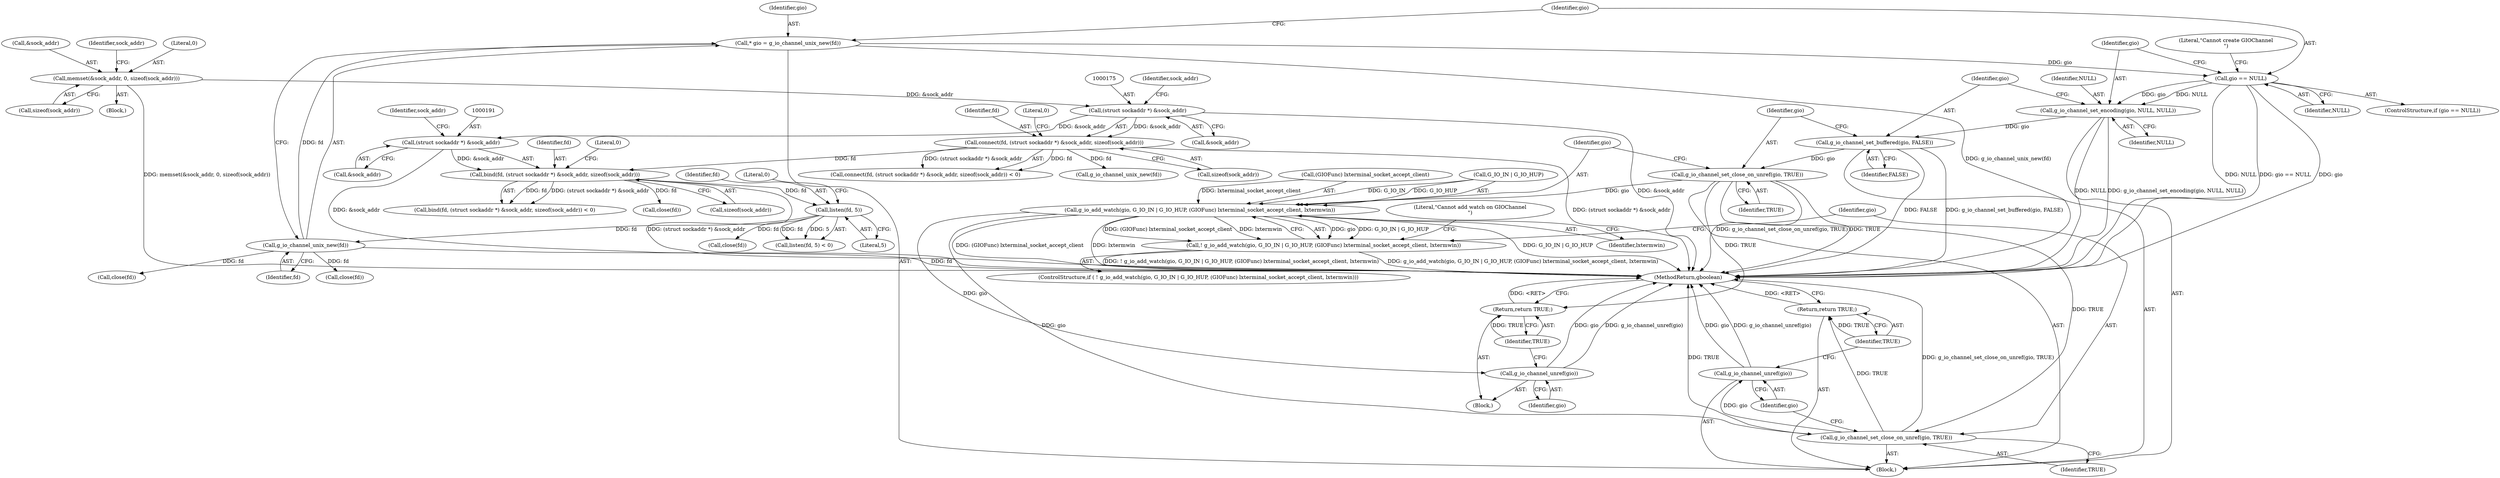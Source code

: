 digraph "0_lxde_f99163c6ff8b2f57c5f37b1ce5d62cf7450d4648@API" {
"1000244" [label="(Call,g_io_channel_set_close_on_unref(gio, TRUE))"];
"1000241" [label="(Call,g_io_channel_set_buffered(gio, FALSE))"];
"1000237" [label="(Call,g_io_channel_set_encoding(gio, NULL, NULL))"];
"1000227" [label="(Call,gio == NULL)"];
"1000222" [label="(Call,* gio = g_io_channel_unix_new(fd))"];
"1000224" [label="(Call,g_io_channel_unix_new(fd))"];
"1000208" [label="(Call,listen(fd, 5))"];
"1000188" [label="(Call,bind(fd, (struct sockaddr *) &sock_addr, sizeof(sock_addr)))"];
"1000172" [label="(Call,connect(fd, (struct sockaddr *) &sock_addr, sizeof(sock_addr)))"];
"1000174" [label="(Call,(struct sockaddr *) &sock_addr)"];
"1000149" [label="(Call,memset(&sock_addr, 0, sizeof(sock_addr)))"];
"1000190" [label="(Call,(struct sockaddr *) &sock_addr)"];
"1000249" [label="(Call,g_io_add_watch(gio, G_IO_IN | G_IO_HUP, (GIOFunc) lxterminal_socket_accept_client, lxtermwin))"];
"1000248" [label="(Call,! g_io_add_watch(gio, G_IO_IN | G_IO_HUP, (GIOFunc) lxterminal_socket_accept_client, lxtermwin))"];
"1000263" [label="(Call,g_io_channel_unref(gio))"];
"1000267" [label="(Call,g_io_channel_set_close_on_unref(gio, TRUE))"];
"1000270" [label="(Call,g_io_channel_unref(gio))"];
"1000272" [label="(Return,return TRUE;)"];
"1000265" [label="(Return,return TRUE;)"];
"1000242" [label="(Identifier,gio)"];
"1000188" [label="(Call,bind(fd, (struct sockaddr *) &sock_addr, sizeof(sock_addr)))"];
"1000250" [label="(Identifier,gio)"];
"1000196" [label="(Literal,0)"];
"1000224" [label="(Call,g_io_channel_unix_new(fd))"];
"1000243" [label="(Identifier,FALSE)"];
"1000247" [label="(ControlStructure,if ( ! g_io_add_watch(gio, G_IO_IN | G_IO_HUP, (GIOFunc) lxterminal_socket_accept_client, lxtermwin)))"];
"1000258" [label="(Block,)"];
"1000246" [label="(Identifier,TRUE)"];
"1000267" [label="(Call,g_io_channel_set_close_on_unref(gio, TRUE))"];
"1000281" [label="(Call,g_io_channel_unix_new(fd))"];
"1000257" [label="(Identifier,lxtermwin)"];
"1000232" [label="(Literal,\"Cannot create GIOChannel\n\")"];
"1000273" [label="(Identifier,TRUE)"];
"1000223" [label="(Identifier,gio)"];
"1000194" [label="(Call,sizeof(sock_addr))"];
"1000270" [label="(Call,g_io_channel_unref(gio))"];
"1000249" [label="(Call,g_io_add_watch(gio, G_IO_IN | G_IO_HUP, (GIOFunc) lxterminal_socket_accept_client, lxtermwin))"];
"1000222" [label="(Call,* gio = g_io_channel_unix_new(fd))"];
"1000180" [label="(Literal,0)"];
"1000157" [label="(Identifier,sock_addr)"];
"1000225" [label="(Identifier,fd)"];
"1000248" [label="(Call,! g_io_add_watch(gio, G_IO_IN | G_IO_HUP, (GIOFunc) lxterminal_socket_accept_client, lxtermwin))"];
"1000171" [label="(Call,connect(fd, (struct sockaddr *) &sock_addr, sizeof(sock_addr)) < 0)"];
"1000210" [label="(Literal,5)"];
"1000189" [label="(Identifier,fd)"];
"1000251" [label="(Call,G_IO_IN | G_IO_HUP)"];
"1000120" [label="(Block,)"];
"1000190" [label="(Call,(struct sockaddr *) &sock_addr)"];
"1000271" [label="(Identifier,gio)"];
"1000264" [label="(Identifier,gio)"];
"1000211" [label="(Literal,0)"];
"1000245" [label="(Identifier,gio)"];
"1000237" [label="(Call,g_io_channel_set_encoding(gio, NULL, NULL))"];
"1000217" [label="(Call,close(fd))"];
"1000229" [label="(Identifier,NULL)"];
"1000240" [label="(Identifier,NULL)"];
"1000178" [label="(Call,sizeof(sock_addr))"];
"1000207" [label="(Call,listen(fd, 5) < 0)"];
"1000153" [label="(Call,sizeof(sock_addr))"];
"1000266" [label="(Identifier,TRUE)"];
"1000187" [label="(Call,bind(fd, (struct sockaddr *) &sock_addr, sizeof(sock_addr)) < 0)"];
"1000265" [label="(Return,return TRUE;)"];
"1000228" [label="(Identifier,gio)"];
"1000202" [label="(Call,close(fd))"];
"1000233" [label="(Call,close(fd))"];
"1000241" [label="(Call,g_io_channel_set_buffered(gio, FALSE))"];
"1000244" [label="(Call,g_io_channel_set_close_on_unref(gio, TRUE))"];
"1000149" [label="(Call,memset(&sock_addr, 0, sizeof(sock_addr)))"];
"1000195" [label="(Identifier,sock_addr)"];
"1000269" [label="(Identifier,TRUE)"];
"1000238" [label="(Identifier,gio)"];
"1000272" [label="(Return,return TRUE;)"];
"1000268" [label="(Identifier,gio)"];
"1000226" [label="(ControlStructure,if (gio == NULL))"];
"1000179" [label="(Identifier,sock_addr)"];
"1000176" [label="(Call,&sock_addr)"];
"1000263" [label="(Call,g_io_channel_unref(gio))"];
"1000192" [label="(Call,&sock_addr)"];
"1000174" [label="(Call,(struct sockaddr *) &sock_addr)"];
"1000261" [label="(Call,close(fd))"];
"1000152" [label="(Literal,0)"];
"1000260" [label="(Literal,\"Cannot add watch on GIOChannel\n\")"];
"1000173" [label="(Identifier,fd)"];
"1000209" [label="(Identifier,fd)"];
"1000339" [label="(MethodReturn,gboolean)"];
"1000150" [label="(Call,&sock_addr)"];
"1000172" [label="(Call,connect(fd, (struct sockaddr *) &sock_addr, sizeof(sock_addr)))"];
"1000208" [label="(Call,listen(fd, 5))"];
"1000239" [label="(Identifier,NULL)"];
"1000181" [label="(Block,)"];
"1000227" [label="(Call,gio == NULL)"];
"1000254" [label="(Call,(GIOFunc) lxterminal_socket_accept_client)"];
"1000244" -> "1000181"  [label="AST: "];
"1000244" -> "1000246"  [label="CFG: "];
"1000245" -> "1000244"  [label="AST: "];
"1000246" -> "1000244"  [label="AST: "];
"1000250" -> "1000244"  [label="CFG: "];
"1000244" -> "1000339"  [label="DDG: g_io_channel_set_close_on_unref(gio, TRUE)"];
"1000244" -> "1000339"  [label="DDG: TRUE"];
"1000241" -> "1000244"  [label="DDG: gio"];
"1000244" -> "1000249"  [label="DDG: gio"];
"1000244" -> "1000265"  [label="DDG: TRUE"];
"1000244" -> "1000267"  [label="DDG: TRUE"];
"1000241" -> "1000181"  [label="AST: "];
"1000241" -> "1000243"  [label="CFG: "];
"1000242" -> "1000241"  [label="AST: "];
"1000243" -> "1000241"  [label="AST: "];
"1000245" -> "1000241"  [label="CFG: "];
"1000241" -> "1000339"  [label="DDG: g_io_channel_set_buffered(gio, FALSE)"];
"1000241" -> "1000339"  [label="DDG: FALSE"];
"1000237" -> "1000241"  [label="DDG: gio"];
"1000237" -> "1000181"  [label="AST: "];
"1000237" -> "1000240"  [label="CFG: "];
"1000238" -> "1000237"  [label="AST: "];
"1000239" -> "1000237"  [label="AST: "];
"1000240" -> "1000237"  [label="AST: "];
"1000242" -> "1000237"  [label="CFG: "];
"1000237" -> "1000339"  [label="DDG: g_io_channel_set_encoding(gio, NULL, NULL)"];
"1000237" -> "1000339"  [label="DDG: NULL"];
"1000227" -> "1000237"  [label="DDG: gio"];
"1000227" -> "1000237"  [label="DDG: NULL"];
"1000227" -> "1000226"  [label="AST: "];
"1000227" -> "1000229"  [label="CFG: "];
"1000228" -> "1000227"  [label="AST: "];
"1000229" -> "1000227"  [label="AST: "];
"1000232" -> "1000227"  [label="CFG: "];
"1000238" -> "1000227"  [label="CFG: "];
"1000227" -> "1000339"  [label="DDG: gio == NULL"];
"1000227" -> "1000339"  [label="DDG: gio"];
"1000227" -> "1000339"  [label="DDG: NULL"];
"1000222" -> "1000227"  [label="DDG: gio"];
"1000222" -> "1000181"  [label="AST: "];
"1000222" -> "1000224"  [label="CFG: "];
"1000223" -> "1000222"  [label="AST: "];
"1000224" -> "1000222"  [label="AST: "];
"1000228" -> "1000222"  [label="CFG: "];
"1000222" -> "1000339"  [label="DDG: g_io_channel_unix_new(fd)"];
"1000224" -> "1000222"  [label="DDG: fd"];
"1000224" -> "1000225"  [label="CFG: "];
"1000225" -> "1000224"  [label="AST: "];
"1000224" -> "1000339"  [label="DDG: fd"];
"1000208" -> "1000224"  [label="DDG: fd"];
"1000224" -> "1000233"  [label="DDG: fd"];
"1000224" -> "1000261"  [label="DDG: fd"];
"1000208" -> "1000207"  [label="AST: "];
"1000208" -> "1000210"  [label="CFG: "];
"1000209" -> "1000208"  [label="AST: "];
"1000210" -> "1000208"  [label="AST: "];
"1000211" -> "1000208"  [label="CFG: "];
"1000208" -> "1000207"  [label="DDG: fd"];
"1000208" -> "1000207"  [label="DDG: 5"];
"1000188" -> "1000208"  [label="DDG: fd"];
"1000208" -> "1000217"  [label="DDG: fd"];
"1000188" -> "1000187"  [label="AST: "];
"1000188" -> "1000194"  [label="CFG: "];
"1000189" -> "1000188"  [label="AST: "];
"1000190" -> "1000188"  [label="AST: "];
"1000194" -> "1000188"  [label="AST: "];
"1000196" -> "1000188"  [label="CFG: "];
"1000188" -> "1000339"  [label="DDG: (struct sockaddr *) &sock_addr"];
"1000188" -> "1000187"  [label="DDG: fd"];
"1000188" -> "1000187"  [label="DDG: (struct sockaddr *) &sock_addr"];
"1000172" -> "1000188"  [label="DDG: fd"];
"1000190" -> "1000188"  [label="DDG: &sock_addr"];
"1000188" -> "1000202"  [label="DDG: fd"];
"1000172" -> "1000171"  [label="AST: "];
"1000172" -> "1000178"  [label="CFG: "];
"1000173" -> "1000172"  [label="AST: "];
"1000174" -> "1000172"  [label="AST: "];
"1000178" -> "1000172"  [label="AST: "];
"1000180" -> "1000172"  [label="CFG: "];
"1000172" -> "1000339"  [label="DDG: (struct sockaddr *) &sock_addr"];
"1000172" -> "1000171"  [label="DDG: fd"];
"1000172" -> "1000171"  [label="DDG: (struct sockaddr *) &sock_addr"];
"1000174" -> "1000172"  [label="DDG: &sock_addr"];
"1000172" -> "1000281"  [label="DDG: fd"];
"1000174" -> "1000176"  [label="CFG: "];
"1000175" -> "1000174"  [label="AST: "];
"1000176" -> "1000174"  [label="AST: "];
"1000179" -> "1000174"  [label="CFG: "];
"1000174" -> "1000339"  [label="DDG: &sock_addr"];
"1000149" -> "1000174"  [label="DDG: &sock_addr"];
"1000174" -> "1000190"  [label="DDG: &sock_addr"];
"1000149" -> "1000120"  [label="AST: "];
"1000149" -> "1000153"  [label="CFG: "];
"1000150" -> "1000149"  [label="AST: "];
"1000152" -> "1000149"  [label="AST: "];
"1000153" -> "1000149"  [label="AST: "];
"1000157" -> "1000149"  [label="CFG: "];
"1000149" -> "1000339"  [label="DDG: memset(&sock_addr, 0, sizeof(sock_addr))"];
"1000190" -> "1000192"  [label="CFG: "];
"1000191" -> "1000190"  [label="AST: "];
"1000192" -> "1000190"  [label="AST: "];
"1000195" -> "1000190"  [label="CFG: "];
"1000190" -> "1000339"  [label="DDG: &sock_addr"];
"1000249" -> "1000248"  [label="AST: "];
"1000249" -> "1000257"  [label="CFG: "];
"1000250" -> "1000249"  [label="AST: "];
"1000251" -> "1000249"  [label="AST: "];
"1000254" -> "1000249"  [label="AST: "];
"1000257" -> "1000249"  [label="AST: "];
"1000248" -> "1000249"  [label="CFG: "];
"1000249" -> "1000339"  [label="DDG: G_IO_IN | G_IO_HUP"];
"1000249" -> "1000339"  [label="DDG: (GIOFunc) lxterminal_socket_accept_client"];
"1000249" -> "1000339"  [label="DDG: lxtermwin"];
"1000249" -> "1000248"  [label="DDG: gio"];
"1000249" -> "1000248"  [label="DDG: G_IO_IN | G_IO_HUP"];
"1000249" -> "1000248"  [label="DDG: (GIOFunc) lxterminal_socket_accept_client"];
"1000249" -> "1000248"  [label="DDG: lxtermwin"];
"1000251" -> "1000249"  [label="DDG: G_IO_IN"];
"1000251" -> "1000249"  [label="DDG: G_IO_HUP"];
"1000254" -> "1000249"  [label="DDG: lxterminal_socket_accept_client"];
"1000249" -> "1000263"  [label="DDG: gio"];
"1000249" -> "1000267"  [label="DDG: gio"];
"1000248" -> "1000247"  [label="AST: "];
"1000260" -> "1000248"  [label="CFG: "];
"1000268" -> "1000248"  [label="CFG: "];
"1000248" -> "1000339"  [label="DDG: ! g_io_add_watch(gio, G_IO_IN | G_IO_HUP, (GIOFunc) lxterminal_socket_accept_client, lxtermwin)"];
"1000248" -> "1000339"  [label="DDG: g_io_add_watch(gio, G_IO_IN | G_IO_HUP, (GIOFunc) lxterminal_socket_accept_client, lxtermwin)"];
"1000263" -> "1000258"  [label="AST: "];
"1000263" -> "1000264"  [label="CFG: "];
"1000264" -> "1000263"  [label="AST: "];
"1000266" -> "1000263"  [label="CFG: "];
"1000263" -> "1000339"  [label="DDG: g_io_channel_unref(gio)"];
"1000263" -> "1000339"  [label="DDG: gio"];
"1000267" -> "1000181"  [label="AST: "];
"1000267" -> "1000269"  [label="CFG: "];
"1000268" -> "1000267"  [label="AST: "];
"1000269" -> "1000267"  [label="AST: "];
"1000271" -> "1000267"  [label="CFG: "];
"1000267" -> "1000339"  [label="DDG: TRUE"];
"1000267" -> "1000339"  [label="DDG: g_io_channel_set_close_on_unref(gio, TRUE)"];
"1000267" -> "1000270"  [label="DDG: gio"];
"1000267" -> "1000272"  [label="DDG: TRUE"];
"1000270" -> "1000181"  [label="AST: "];
"1000270" -> "1000271"  [label="CFG: "];
"1000271" -> "1000270"  [label="AST: "];
"1000273" -> "1000270"  [label="CFG: "];
"1000270" -> "1000339"  [label="DDG: g_io_channel_unref(gio)"];
"1000270" -> "1000339"  [label="DDG: gio"];
"1000272" -> "1000181"  [label="AST: "];
"1000272" -> "1000273"  [label="CFG: "];
"1000273" -> "1000272"  [label="AST: "];
"1000339" -> "1000272"  [label="CFG: "];
"1000272" -> "1000339"  [label="DDG: <RET>"];
"1000273" -> "1000272"  [label="DDG: TRUE"];
"1000265" -> "1000258"  [label="AST: "];
"1000265" -> "1000266"  [label="CFG: "];
"1000266" -> "1000265"  [label="AST: "];
"1000339" -> "1000265"  [label="CFG: "];
"1000265" -> "1000339"  [label="DDG: <RET>"];
"1000266" -> "1000265"  [label="DDG: TRUE"];
}

